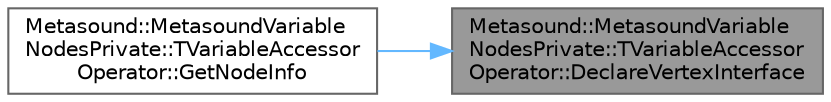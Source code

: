 digraph "Metasound::MetasoundVariableNodesPrivate::TVariableAccessorOperator::DeclareVertexInterface"
{
 // INTERACTIVE_SVG=YES
 // LATEX_PDF_SIZE
  bgcolor="transparent";
  edge [fontname=Helvetica,fontsize=10,labelfontname=Helvetica,labelfontsize=10];
  node [fontname=Helvetica,fontsize=10,shape=box,height=0.2,width=0.4];
  rankdir="RL";
  Node1 [id="Node000001",label="Metasound::MetasoundVariable\lNodesPrivate::TVariableAccessor\lOperator::DeclareVertexInterface",height=0.2,width=0.4,color="gray40", fillcolor="grey60", style="filled", fontcolor="black",tooltip=" "];
  Node1 -> Node2 [id="edge1_Node000001_Node000002",dir="back",color="steelblue1",style="solid",tooltip=" "];
  Node2 [id="Node000002",label="Metasound::MetasoundVariable\lNodesPrivate::TVariableAccessor\lOperator::GetNodeInfo",height=0.2,width=0.4,color="grey40", fillcolor="white", style="filled",URL="$da/def/classMetasound_1_1MetasoundVariableNodesPrivate_1_1TVariableAccessorOperator.html#ac2df5ec6ddac392642e243ba41ac7e98",tooltip=" "];
}
